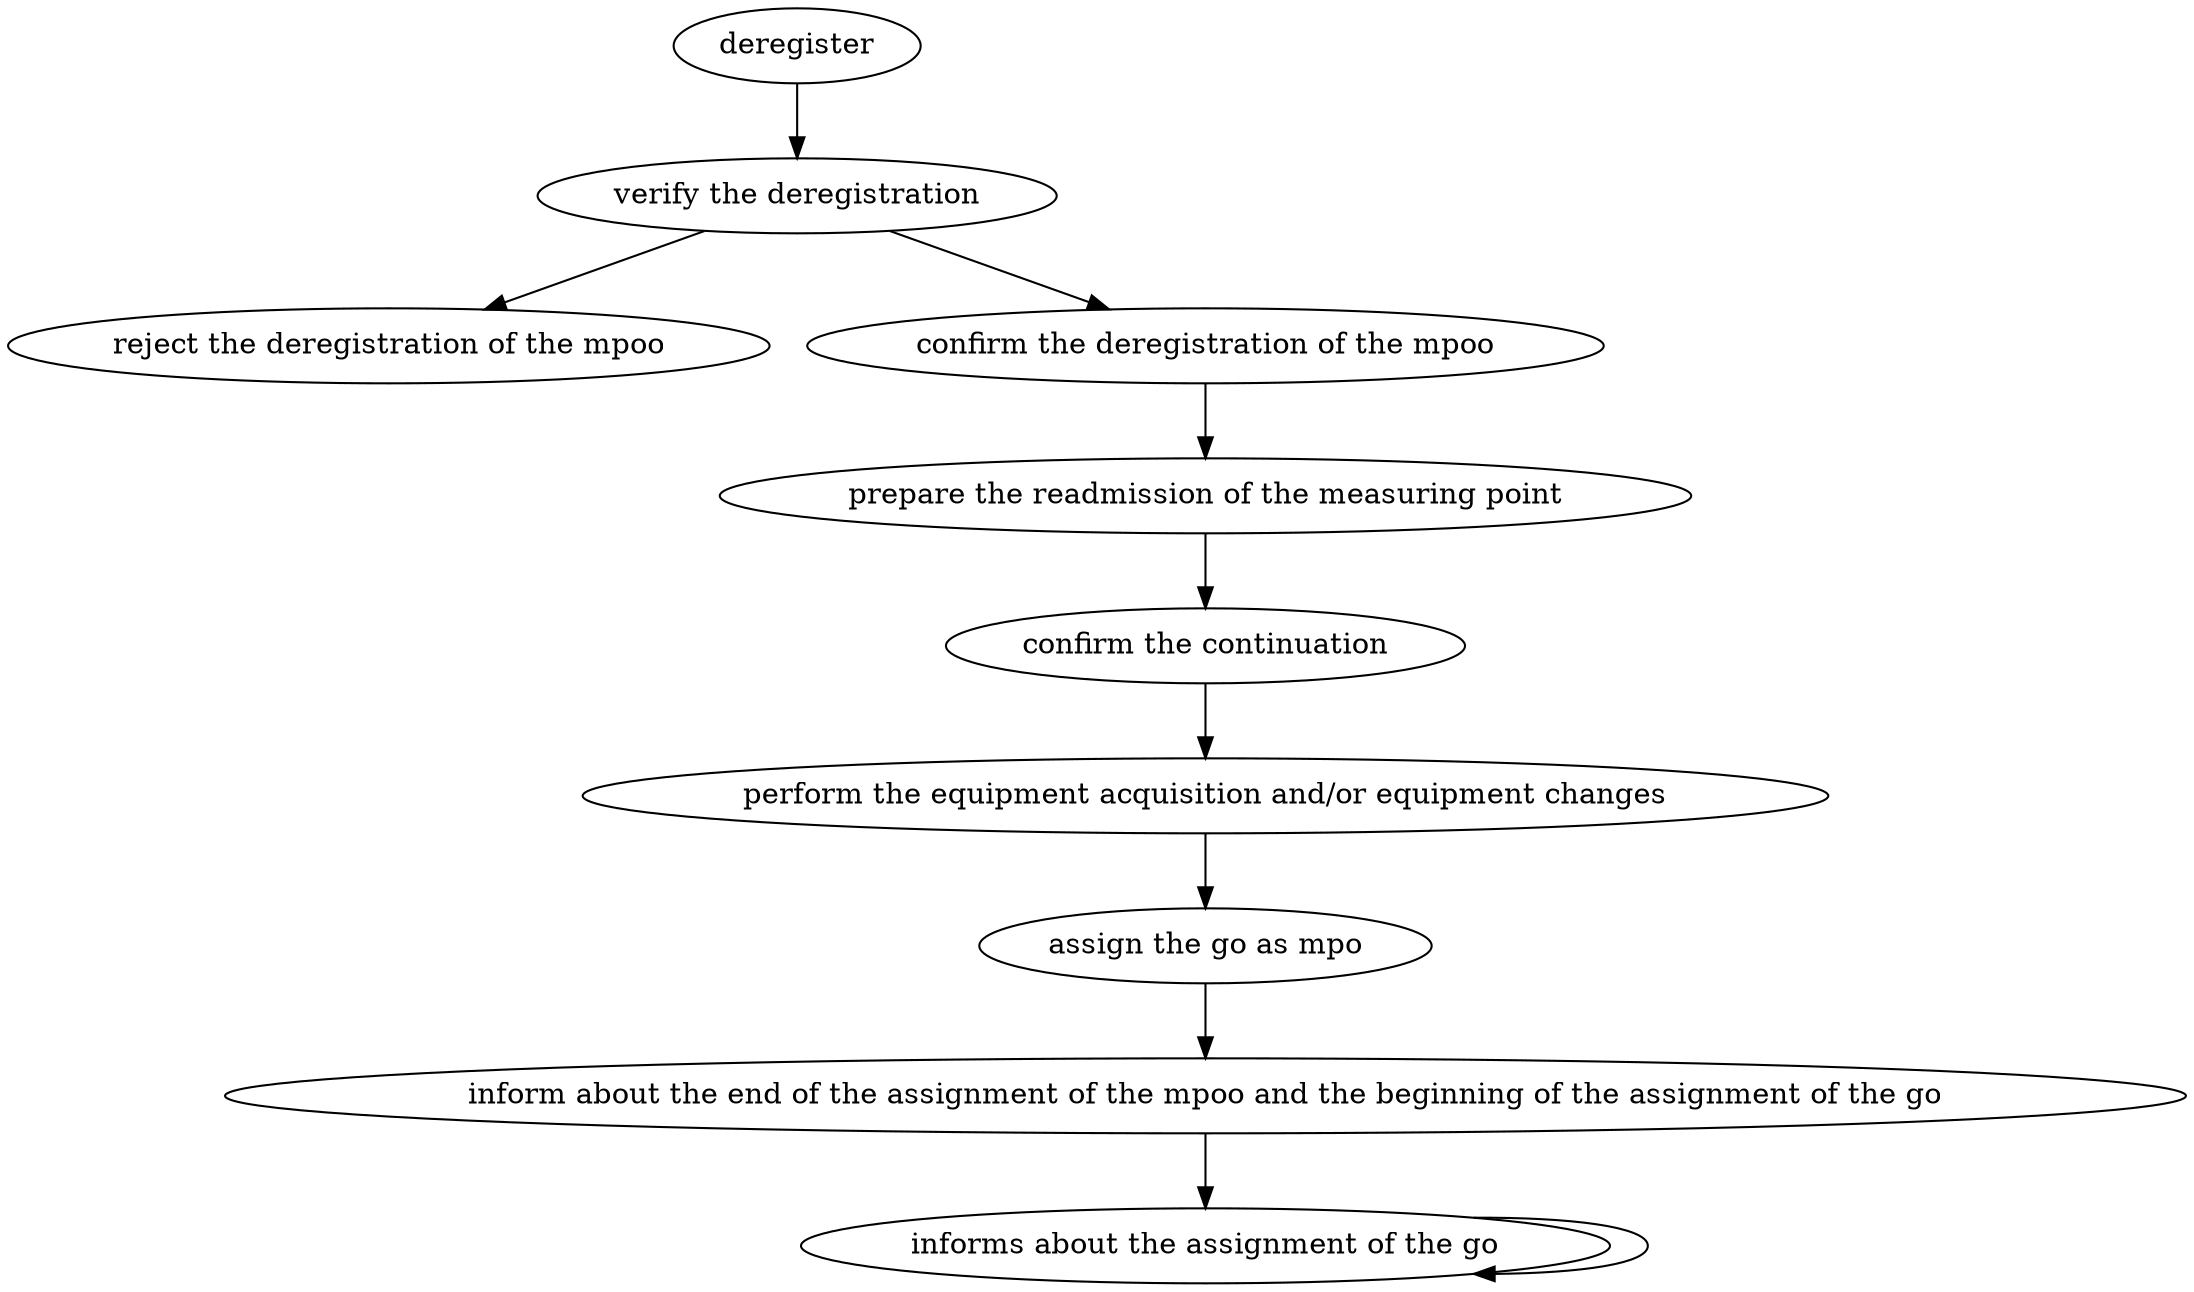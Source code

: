 digraph "doc-10.3" {
	graph [name="doc-10.3"];
	deregister	[attrs="{'type': 'Activity', 'label': 'deregister'}"];
	"verify the deregistration"	[attrs="{'type': 'Activity', 'label': 'verify the deregistration'}"];
	deregister -> "verify the deregistration"	[attrs="{'type': 'flow', 'label': 'flow'}"];
	"reject the deregistration of the mpoo"	[attrs="{'type': 'Activity', 'label': 'reject the deregistration of the mpoo'}"];
	"verify the deregistration" -> "reject the deregistration of the mpoo"	[attrs="{'type': 'flow', 'label': 'flow'}"];
	"confirm the deregistration of the mpoo"	[attrs="{'type': 'Activity', 'label': 'confirm the deregistration of the mpoo'}"];
	"verify the deregistration" -> "confirm the deregistration of the mpoo"	[attrs="{'type': 'flow', 'label': 'flow'}"];
	"prepare the readmission of the measuring point"	[attrs="{'type': 'Activity', 'label': 'prepare the readmission of the measuring point'}"];
	"confirm the deregistration of the mpoo" -> "prepare the readmission of the measuring point"	[attrs="{'type': 'flow', 'label': 'flow'}"];
	"confirm the continuation"	[attrs="{'type': 'Activity', 'label': 'confirm the continuation'}"];
	"prepare the readmission of the measuring point" -> "confirm the continuation"	[attrs="{'type': 'flow', 'label': 'flow'}"];
	"perform the equipment acquisition and/or equipment changes"	[attrs="{'type': 'Activity', 'label': 'perform the equipment acquisition and/or equipment changes'}"];
	"confirm the continuation" -> "perform the equipment acquisition and/or equipment changes"	[attrs="{'type': 'flow', 'label': 'flow'}"];
	"assign the go as mpo"	[attrs="{'type': 'Activity', 'label': 'assign the go as mpo'}"];
	"perform the equipment acquisition and/or equipment changes" -> "assign the go as mpo"	[attrs="{'type': 'flow', 'label': 'flow'}"];
	"inform about the end of the assignment of the mpoo and the beginning of the assignment of the go"	[attrs="{'type': 'Activity', 'label': 'inform about the end of the assignment of the mpoo and the beginning of the assignment of the go'}"];
	"assign the go as mpo" -> "inform about the end of the assignment of the mpoo and the beginning of the assignment of the go"	[attrs="{'type': 'flow', 'label': 'flow'}"];
	"informs about the assignment of the go"	[attrs="{'type': 'Activity', 'label': 'informs about the assignment of the go'}"];
	"inform about the end of the assignment of the mpoo and the beginning of the assignment of the go" -> "informs about the assignment of the go"	[attrs="{'type': 'flow', 'label': 'flow'}"];
	"informs about the assignment of the go" -> "informs about the assignment of the go"	[attrs="{'type': 'flow', 'label': 'flow'}"];
}
